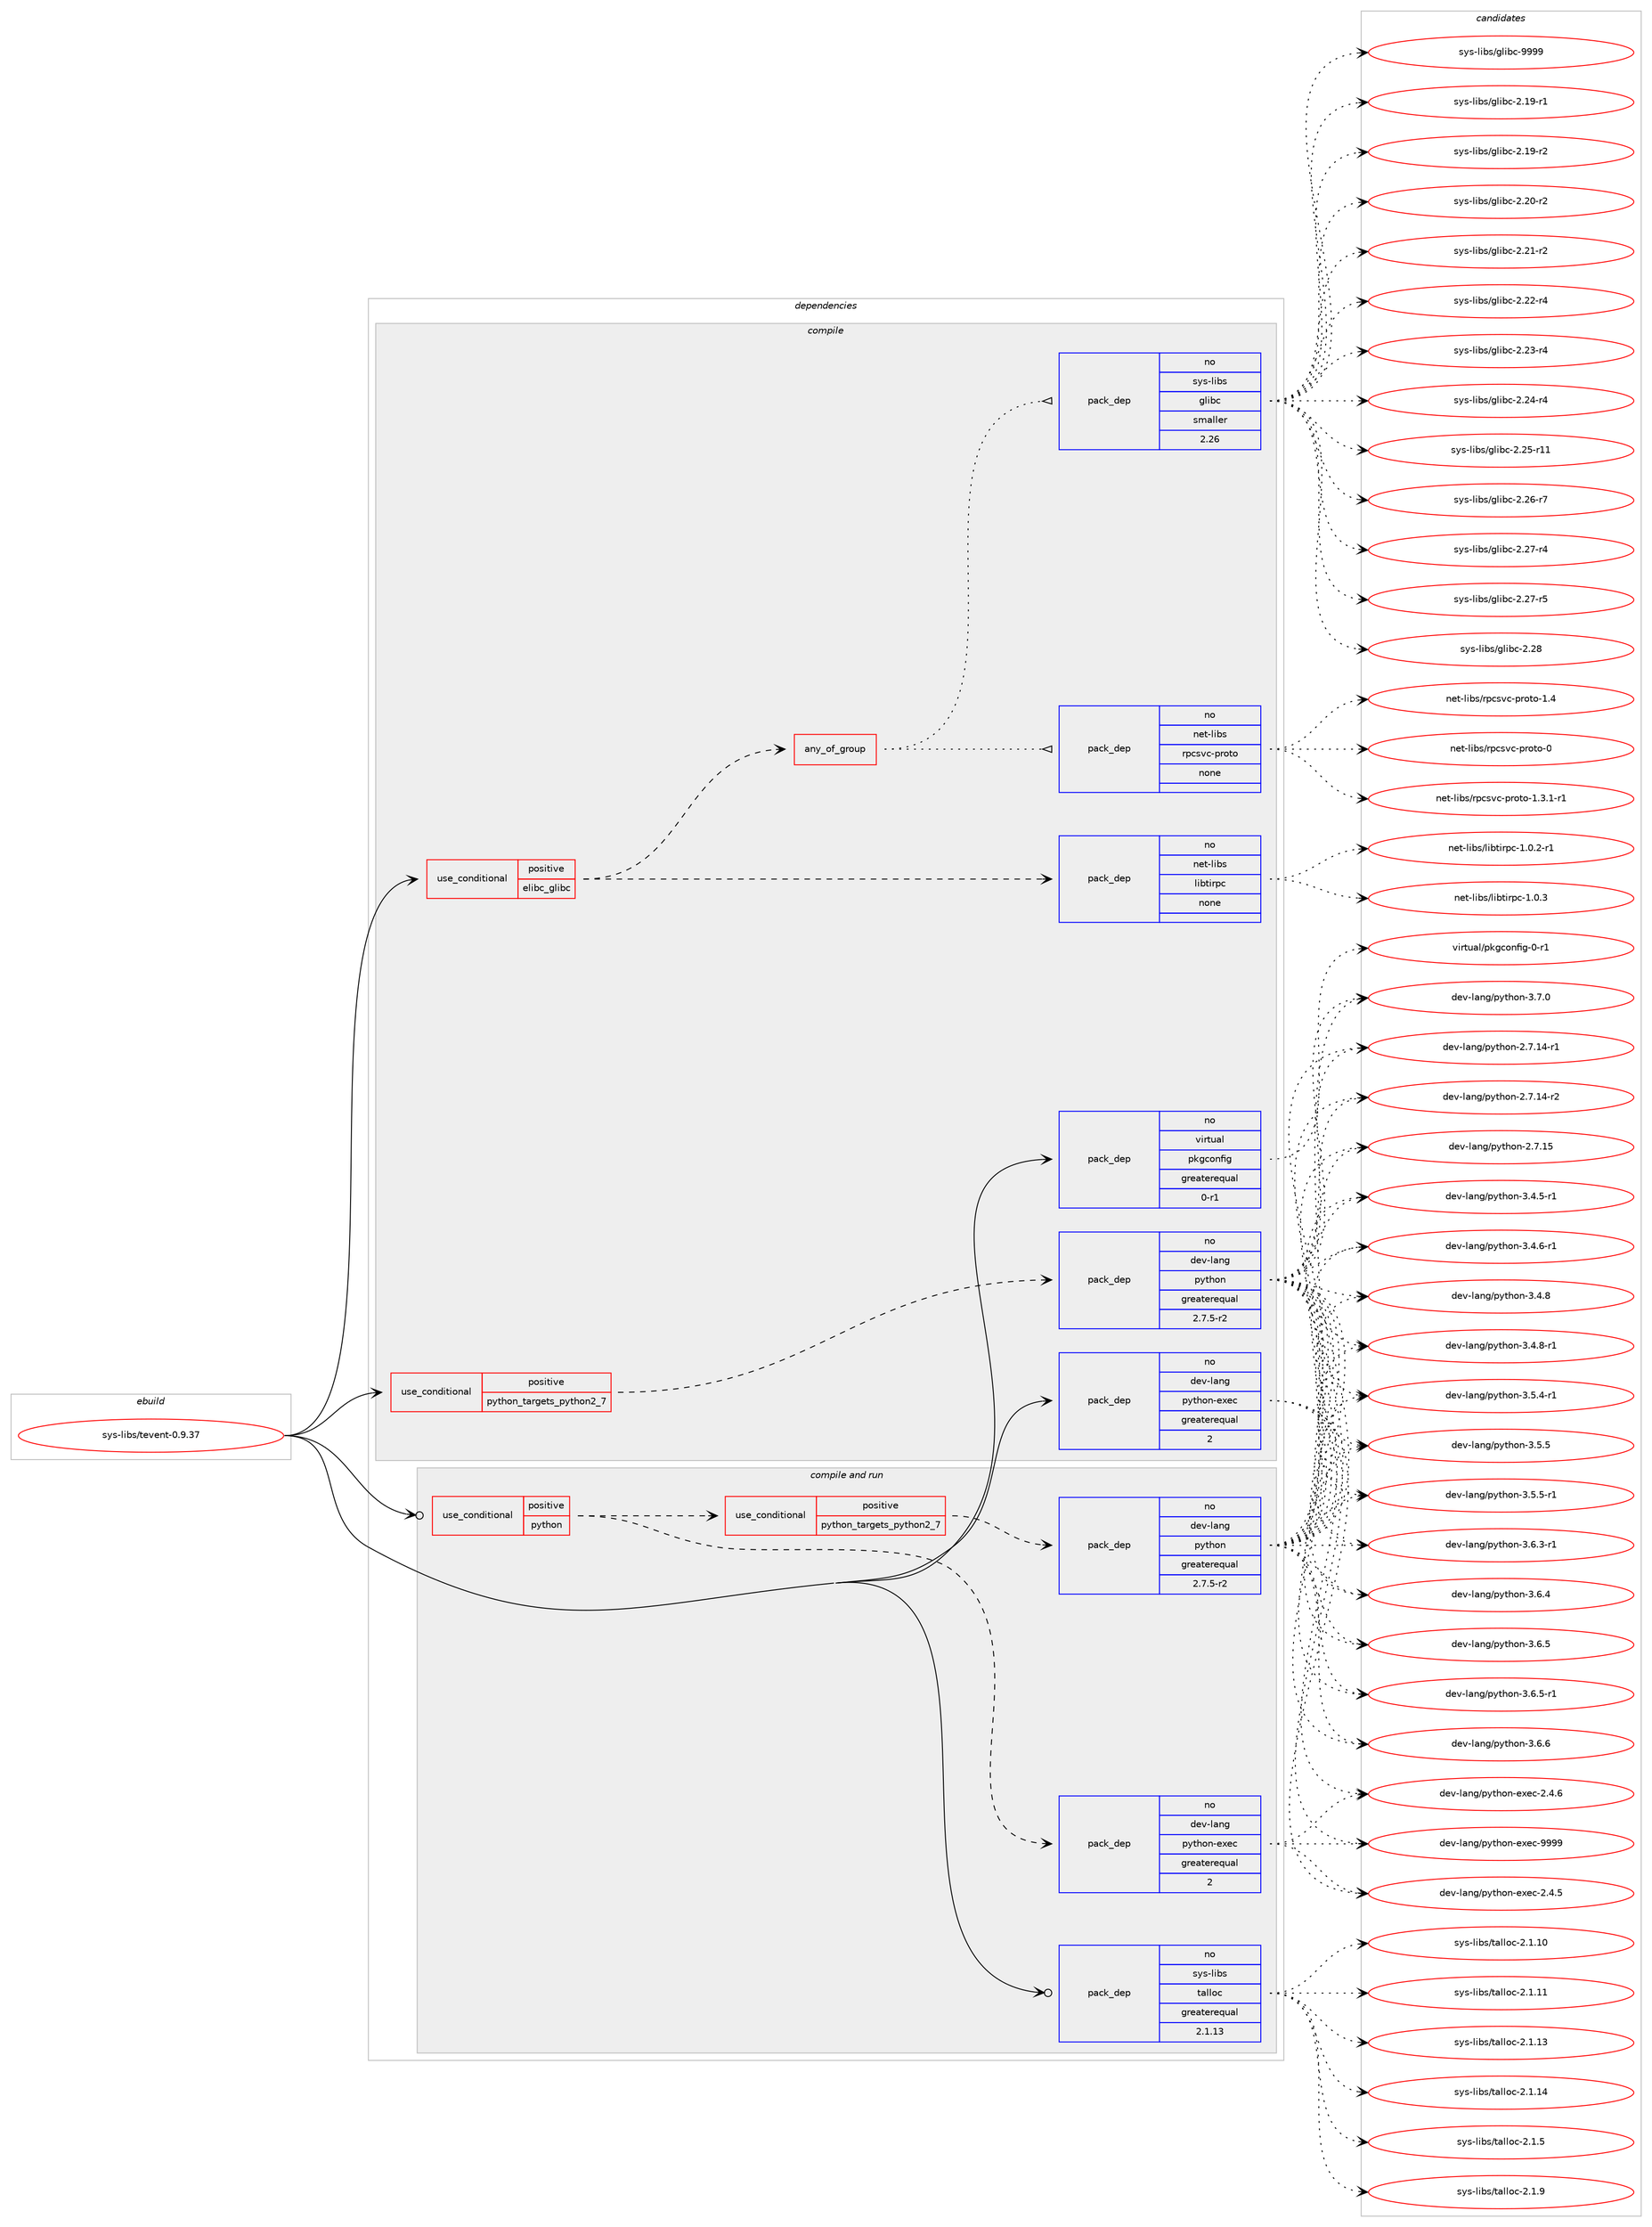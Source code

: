 digraph prolog {

# *************
# Graph options
# *************

newrank=true;
concentrate=true;
compound=true;
graph [rankdir=LR,fontname=Helvetica,fontsize=10,ranksep=1.5];#, ranksep=2.5, nodesep=0.2];
edge  [arrowhead=vee];
node  [fontname=Helvetica,fontsize=10];

# **********
# The ebuild
# **********

subgraph cluster_leftcol {
color=gray;
rank=same;
label=<<i>ebuild</i>>;
id [label="sys-libs/tevent-0.9.37", color=red, width=4, href="../sys-libs/tevent-0.9.37.svg"];
}

# ****************
# The dependencies
# ****************

subgraph cluster_midcol {
color=gray;
label=<<i>dependencies</i>>;
subgraph cluster_compile {
fillcolor="#eeeeee";
style=filled;
label=<<i>compile</i>>;
subgraph cond687 {
dependency3695 [label=<<TABLE BORDER="0" CELLBORDER="1" CELLSPACING="0" CELLPADDING="4"><TR><TD ROWSPAN="3" CELLPADDING="10">use_conditional</TD></TR><TR><TD>positive</TD></TR><TR><TD>elibc_glibc</TD></TR></TABLE>>, shape=none, color=red];
subgraph pack2954 {
dependency3696 [label=<<TABLE BORDER="0" CELLBORDER="1" CELLSPACING="0" CELLPADDING="4" WIDTH="220"><TR><TD ROWSPAN="6" CELLPADDING="30">pack_dep</TD></TR><TR><TD WIDTH="110">no</TD></TR><TR><TD>net-libs</TD></TR><TR><TD>libtirpc</TD></TR><TR><TD>none</TD></TR><TR><TD></TD></TR></TABLE>>, shape=none, color=blue];
}
dependency3695:e -> dependency3696:w [weight=20,style="dashed",arrowhead="vee"];
subgraph any54 {
dependency3697 [label=<<TABLE BORDER="0" CELLBORDER="1" CELLSPACING="0" CELLPADDING="4"><TR><TD CELLPADDING="10">any_of_group</TD></TR></TABLE>>, shape=none, color=red];subgraph pack2955 {
dependency3698 [label=<<TABLE BORDER="0" CELLBORDER="1" CELLSPACING="0" CELLPADDING="4" WIDTH="220"><TR><TD ROWSPAN="6" CELLPADDING="30">pack_dep</TD></TR><TR><TD WIDTH="110">no</TD></TR><TR><TD>net-libs</TD></TR><TR><TD>rpcsvc-proto</TD></TR><TR><TD>none</TD></TR><TR><TD></TD></TR></TABLE>>, shape=none, color=blue];
}
dependency3697:e -> dependency3698:w [weight=20,style="dotted",arrowhead="oinv"];
subgraph pack2956 {
dependency3699 [label=<<TABLE BORDER="0" CELLBORDER="1" CELLSPACING="0" CELLPADDING="4" WIDTH="220"><TR><TD ROWSPAN="6" CELLPADDING="30">pack_dep</TD></TR><TR><TD WIDTH="110">no</TD></TR><TR><TD>sys-libs</TD></TR><TR><TD>glibc</TD></TR><TR><TD>smaller</TD></TR><TR><TD>2.26</TD></TR></TABLE>>, shape=none, color=blue];
}
dependency3697:e -> dependency3699:w [weight=20,style="dotted",arrowhead="oinv"];
}
dependency3695:e -> dependency3697:w [weight=20,style="dashed",arrowhead="vee"];
}
id:e -> dependency3695:w [weight=20,style="solid",arrowhead="vee"];
subgraph cond688 {
dependency3700 [label=<<TABLE BORDER="0" CELLBORDER="1" CELLSPACING="0" CELLPADDING="4"><TR><TD ROWSPAN="3" CELLPADDING="10">use_conditional</TD></TR><TR><TD>positive</TD></TR><TR><TD>python_targets_python2_7</TD></TR></TABLE>>, shape=none, color=red];
subgraph pack2957 {
dependency3701 [label=<<TABLE BORDER="0" CELLBORDER="1" CELLSPACING="0" CELLPADDING="4" WIDTH="220"><TR><TD ROWSPAN="6" CELLPADDING="30">pack_dep</TD></TR><TR><TD WIDTH="110">no</TD></TR><TR><TD>dev-lang</TD></TR><TR><TD>python</TD></TR><TR><TD>greaterequal</TD></TR><TR><TD>2.7.5-r2</TD></TR></TABLE>>, shape=none, color=blue];
}
dependency3700:e -> dependency3701:w [weight=20,style="dashed",arrowhead="vee"];
}
id:e -> dependency3700:w [weight=20,style="solid",arrowhead="vee"];
subgraph pack2958 {
dependency3702 [label=<<TABLE BORDER="0" CELLBORDER="1" CELLSPACING="0" CELLPADDING="4" WIDTH="220"><TR><TD ROWSPAN="6" CELLPADDING="30">pack_dep</TD></TR><TR><TD WIDTH="110">no</TD></TR><TR><TD>dev-lang</TD></TR><TR><TD>python-exec</TD></TR><TR><TD>greaterequal</TD></TR><TR><TD>2</TD></TR></TABLE>>, shape=none, color=blue];
}
id:e -> dependency3702:w [weight=20,style="solid",arrowhead="vee"];
subgraph pack2959 {
dependency3703 [label=<<TABLE BORDER="0" CELLBORDER="1" CELLSPACING="0" CELLPADDING="4" WIDTH="220"><TR><TD ROWSPAN="6" CELLPADDING="30">pack_dep</TD></TR><TR><TD WIDTH="110">no</TD></TR><TR><TD>virtual</TD></TR><TR><TD>pkgconfig</TD></TR><TR><TD>greaterequal</TD></TR><TR><TD>0-r1</TD></TR></TABLE>>, shape=none, color=blue];
}
id:e -> dependency3703:w [weight=20,style="solid",arrowhead="vee"];
}
subgraph cluster_compileandrun {
fillcolor="#eeeeee";
style=filled;
label=<<i>compile and run</i>>;
subgraph cond689 {
dependency3704 [label=<<TABLE BORDER="0" CELLBORDER="1" CELLSPACING="0" CELLPADDING="4"><TR><TD ROWSPAN="3" CELLPADDING="10">use_conditional</TD></TR><TR><TD>positive</TD></TR><TR><TD>python</TD></TR></TABLE>>, shape=none, color=red];
subgraph cond690 {
dependency3705 [label=<<TABLE BORDER="0" CELLBORDER="1" CELLSPACING="0" CELLPADDING="4"><TR><TD ROWSPAN="3" CELLPADDING="10">use_conditional</TD></TR><TR><TD>positive</TD></TR><TR><TD>python_targets_python2_7</TD></TR></TABLE>>, shape=none, color=red];
subgraph pack2960 {
dependency3706 [label=<<TABLE BORDER="0" CELLBORDER="1" CELLSPACING="0" CELLPADDING="4" WIDTH="220"><TR><TD ROWSPAN="6" CELLPADDING="30">pack_dep</TD></TR><TR><TD WIDTH="110">no</TD></TR><TR><TD>dev-lang</TD></TR><TR><TD>python</TD></TR><TR><TD>greaterequal</TD></TR><TR><TD>2.7.5-r2</TD></TR></TABLE>>, shape=none, color=blue];
}
dependency3705:e -> dependency3706:w [weight=20,style="dashed",arrowhead="vee"];
}
dependency3704:e -> dependency3705:w [weight=20,style="dashed",arrowhead="vee"];
subgraph pack2961 {
dependency3707 [label=<<TABLE BORDER="0" CELLBORDER="1" CELLSPACING="0" CELLPADDING="4" WIDTH="220"><TR><TD ROWSPAN="6" CELLPADDING="30">pack_dep</TD></TR><TR><TD WIDTH="110">no</TD></TR><TR><TD>dev-lang</TD></TR><TR><TD>python-exec</TD></TR><TR><TD>greaterequal</TD></TR><TR><TD>2</TD></TR></TABLE>>, shape=none, color=blue];
}
dependency3704:e -> dependency3707:w [weight=20,style="dashed",arrowhead="vee"];
}
id:e -> dependency3704:w [weight=20,style="solid",arrowhead="odotvee"];
subgraph pack2962 {
dependency3708 [label=<<TABLE BORDER="0" CELLBORDER="1" CELLSPACING="0" CELLPADDING="4" WIDTH="220"><TR><TD ROWSPAN="6" CELLPADDING="30">pack_dep</TD></TR><TR><TD WIDTH="110">no</TD></TR><TR><TD>sys-libs</TD></TR><TR><TD>talloc</TD></TR><TR><TD>greaterequal</TD></TR><TR><TD>2.1.13</TD></TR></TABLE>>, shape=none, color=blue];
}
id:e -> dependency3708:w [weight=20,style="solid",arrowhead="odotvee"];
}
subgraph cluster_run {
fillcolor="#eeeeee";
style=filled;
label=<<i>run</i>>;
}
}

# **************
# The candidates
# **************

subgraph cluster_choices {
rank=same;
color=gray;
label=<<i>candidates</i>>;

subgraph choice2954 {
color=black;
nodesep=1;
choice11010111645108105981154710810598116105114112994549464846504511449 [label="net-libs/libtirpc-1.0.2-r1", color=red, width=4,href="../net-libs/libtirpc-1.0.2-r1.svg"];
choice1101011164510810598115471081059811610511411299454946484651 [label="net-libs/libtirpc-1.0.3", color=red, width=4,href="../net-libs/libtirpc-1.0.3.svg"];
dependency3696:e -> choice11010111645108105981154710810598116105114112994549464846504511449:w [style=dotted,weight="100"];
dependency3696:e -> choice1101011164510810598115471081059811610511411299454946484651:w [style=dotted,weight="100"];
}
subgraph choice2955 {
color=black;
nodesep=1;
choice1101011164510810598115471141129911511899451121141111161114548 [label="net-libs/rpcsvc-proto-0", color=red, width=4,href="../net-libs/rpcsvc-proto-0.svg"];
choice1101011164510810598115471141129911511899451121141111161114549465146494511449 [label="net-libs/rpcsvc-proto-1.3.1-r1", color=red, width=4,href="../net-libs/rpcsvc-proto-1.3.1-r1.svg"];
choice11010111645108105981154711411299115118994511211411111611145494652 [label="net-libs/rpcsvc-proto-1.4", color=red, width=4,href="../net-libs/rpcsvc-proto-1.4.svg"];
dependency3698:e -> choice1101011164510810598115471141129911511899451121141111161114548:w [style=dotted,weight="100"];
dependency3698:e -> choice1101011164510810598115471141129911511899451121141111161114549465146494511449:w [style=dotted,weight="100"];
dependency3698:e -> choice11010111645108105981154711411299115118994511211411111611145494652:w [style=dotted,weight="100"];
}
subgraph choice2956 {
color=black;
nodesep=1;
choice115121115451081059811547103108105989945504649574511449 [label="sys-libs/glibc-2.19-r1", color=red, width=4,href="../sys-libs/glibc-2.19-r1.svg"];
choice115121115451081059811547103108105989945504649574511450 [label="sys-libs/glibc-2.19-r2", color=red, width=4,href="../sys-libs/glibc-2.19-r2.svg"];
choice115121115451081059811547103108105989945504650484511450 [label="sys-libs/glibc-2.20-r2", color=red, width=4,href="../sys-libs/glibc-2.20-r2.svg"];
choice115121115451081059811547103108105989945504650494511450 [label="sys-libs/glibc-2.21-r2", color=red, width=4,href="../sys-libs/glibc-2.21-r2.svg"];
choice115121115451081059811547103108105989945504650504511452 [label="sys-libs/glibc-2.22-r4", color=red, width=4,href="../sys-libs/glibc-2.22-r4.svg"];
choice115121115451081059811547103108105989945504650514511452 [label="sys-libs/glibc-2.23-r4", color=red, width=4,href="../sys-libs/glibc-2.23-r4.svg"];
choice115121115451081059811547103108105989945504650524511452 [label="sys-libs/glibc-2.24-r4", color=red, width=4,href="../sys-libs/glibc-2.24-r4.svg"];
choice11512111545108105981154710310810598994550465053451144949 [label="sys-libs/glibc-2.25-r11", color=red, width=4,href="../sys-libs/glibc-2.25-r11.svg"];
choice115121115451081059811547103108105989945504650544511455 [label="sys-libs/glibc-2.26-r7", color=red, width=4,href="../sys-libs/glibc-2.26-r7.svg"];
choice115121115451081059811547103108105989945504650554511452 [label="sys-libs/glibc-2.27-r4", color=red, width=4,href="../sys-libs/glibc-2.27-r4.svg"];
choice115121115451081059811547103108105989945504650554511453 [label="sys-libs/glibc-2.27-r5", color=red, width=4,href="../sys-libs/glibc-2.27-r5.svg"];
choice11512111545108105981154710310810598994550465056 [label="sys-libs/glibc-2.28", color=red, width=4,href="../sys-libs/glibc-2.28.svg"];
choice11512111545108105981154710310810598994557575757 [label="sys-libs/glibc-9999", color=red, width=4,href="../sys-libs/glibc-9999.svg"];
dependency3699:e -> choice115121115451081059811547103108105989945504649574511449:w [style=dotted,weight="100"];
dependency3699:e -> choice115121115451081059811547103108105989945504649574511450:w [style=dotted,weight="100"];
dependency3699:e -> choice115121115451081059811547103108105989945504650484511450:w [style=dotted,weight="100"];
dependency3699:e -> choice115121115451081059811547103108105989945504650494511450:w [style=dotted,weight="100"];
dependency3699:e -> choice115121115451081059811547103108105989945504650504511452:w [style=dotted,weight="100"];
dependency3699:e -> choice115121115451081059811547103108105989945504650514511452:w [style=dotted,weight="100"];
dependency3699:e -> choice115121115451081059811547103108105989945504650524511452:w [style=dotted,weight="100"];
dependency3699:e -> choice11512111545108105981154710310810598994550465053451144949:w [style=dotted,weight="100"];
dependency3699:e -> choice115121115451081059811547103108105989945504650544511455:w [style=dotted,weight="100"];
dependency3699:e -> choice115121115451081059811547103108105989945504650554511452:w [style=dotted,weight="100"];
dependency3699:e -> choice115121115451081059811547103108105989945504650554511453:w [style=dotted,weight="100"];
dependency3699:e -> choice11512111545108105981154710310810598994550465056:w [style=dotted,weight="100"];
dependency3699:e -> choice11512111545108105981154710310810598994557575757:w [style=dotted,weight="100"];
}
subgraph choice2957 {
color=black;
nodesep=1;
choice100101118451089711010347112121116104111110455046554649524511449 [label="dev-lang/python-2.7.14-r1", color=red, width=4,href="../dev-lang/python-2.7.14-r1.svg"];
choice100101118451089711010347112121116104111110455046554649524511450 [label="dev-lang/python-2.7.14-r2", color=red, width=4,href="../dev-lang/python-2.7.14-r2.svg"];
choice10010111845108971101034711212111610411111045504655464953 [label="dev-lang/python-2.7.15", color=red, width=4,href="../dev-lang/python-2.7.15.svg"];
choice1001011184510897110103471121211161041111104551465246534511449 [label="dev-lang/python-3.4.5-r1", color=red, width=4,href="../dev-lang/python-3.4.5-r1.svg"];
choice1001011184510897110103471121211161041111104551465246544511449 [label="dev-lang/python-3.4.6-r1", color=red, width=4,href="../dev-lang/python-3.4.6-r1.svg"];
choice100101118451089711010347112121116104111110455146524656 [label="dev-lang/python-3.4.8", color=red, width=4,href="../dev-lang/python-3.4.8.svg"];
choice1001011184510897110103471121211161041111104551465246564511449 [label="dev-lang/python-3.4.8-r1", color=red, width=4,href="../dev-lang/python-3.4.8-r1.svg"];
choice1001011184510897110103471121211161041111104551465346524511449 [label="dev-lang/python-3.5.4-r1", color=red, width=4,href="../dev-lang/python-3.5.4-r1.svg"];
choice100101118451089711010347112121116104111110455146534653 [label="dev-lang/python-3.5.5", color=red, width=4,href="../dev-lang/python-3.5.5.svg"];
choice1001011184510897110103471121211161041111104551465346534511449 [label="dev-lang/python-3.5.5-r1", color=red, width=4,href="../dev-lang/python-3.5.5-r1.svg"];
choice1001011184510897110103471121211161041111104551465446514511449 [label="dev-lang/python-3.6.3-r1", color=red, width=4,href="../dev-lang/python-3.6.3-r1.svg"];
choice100101118451089711010347112121116104111110455146544652 [label="dev-lang/python-3.6.4", color=red, width=4,href="../dev-lang/python-3.6.4.svg"];
choice100101118451089711010347112121116104111110455146544653 [label="dev-lang/python-3.6.5", color=red, width=4,href="../dev-lang/python-3.6.5.svg"];
choice1001011184510897110103471121211161041111104551465446534511449 [label="dev-lang/python-3.6.5-r1", color=red, width=4,href="../dev-lang/python-3.6.5-r1.svg"];
choice100101118451089711010347112121116104111110455146544654 [label="dev-lang/python-3.6.6", color=red, width=4,href="../dev-lang/python-3.6.6.svg"];
choice100101118451089711010347112121116104111110455146554648 [label="dev-lang/python-3.7.0", color=red, width=4,href="../dev-lang/python-3.7.0.svg"];
dependency3701:e -> choice100101118451089711010347112121116104111110455046554649524511449:w [style=dotted,weight="100"];
dependency3701:e -> choice100101118451089711010347112121116104111110455046554649524511450:w [style=dotted,weight="100"];
dependency3701:e -> choice10010111845108971101034711212111610411111045504655464953:w [style=dotted,weight="100"];
dependency3701:e -> choice1001011184510897110103471121211161041111104551465246534511449:w [style=dotted,weight="100"];
dependency3701:e -> choice1001011184510897110103471121211161041111104551465246544511449:w [style=dotted,weight="100"];
dependency3701:e -> choice100101118451089711010347112121116104111110455146524656:w [style=dotted,weight="100"];
dependency3701:e -> choice1001011184510897110103471121211161041111104551465246564511449:w [style=dotted,weight="100"];
dependency3701:e -> choice1001011184510897110103471121211161041111104551465346524511449:w [style=dotted,weight="100"];
dependency3701:e -> choice100101118451089711010347112121116104111110455146534653:w [style=dotted,weight="100"];
dependency3701:e -> choice1001011184510897110103471121211161041111104551465346534511449:w [style=dotted,weight="100"];
dependency3701:e -> choice1001011184510897110103471121211161041111104551465446514511449:w [style=dotted,weight="100"];
dependency3701:e -> choice100101118451089711010347112121116104111110455146544652:w [style=dotted,weight="100"];
dependency3701:e -> choice100101118451089711010347112121116104111110455146544653:w [style=dotted,weight="100"];
dependency3701:e -> choice1001011184510897110103471121211161041111104551465446534511449:w [style=dotted,weight="100"];
dependency3701:e -> choice100101118451089711010347112121116104111110455146544654:w [style=dotted,weight="100"];
dependency3701:e -> choice100101118451089711010347112121116104111110455146554648:w [style=dotted,weight="100"];
}
subgraph choice2958 {
color=black;
nodesep=1;
choice1001011184510897110103471121211161041111104510112010199455046524653 [label="dev-lang/python-exec-2.4.5", color=red, width=4,href="../dev-lang/python-exec-2.4.5.svg"];
choice1001011184510897110103471121211161041111104510112010199455046524654 [label="dev-lang/python-exec-2.4.6", color=red, width=4,href="../dev-lang/python-exec-2.4.6.svg"];
choice10010111845108971101034711212111610411111045101120101994557575757 [label="dev-lang/python-exec-9999", color=red, width=4,href="../dev-lang/python-exec-9999.svg"];
dependency3702:e -> choice1001011184510897110103471121211161041111104510112010199455046524653:w [style=dotted,weight="100"];
dependency3702:e -> choice1001011184510897110103471121211161041111104510112010199455046524654:w [style=dotted,weight="100"];
dependency3702:e -> choice10010111845108971101034711212111610411111045101120101994557575757:w [style=dotted,weight="100"];
}
subgraph choice2959 {
color=black;
nodesep=1;
choice11810511411611797108471121071039911111010210510345484511449 [label="virtual/pkgconfig-0-r1", color=red, width=4,href="../virtual/pkgconfig-0-r1.svg"];
dependency3703:e -> choice11810511411611797108471121071039911111010210510345484511449:w [style=dotted,weight="100"];
}
subgraph choice2960 {
color=black;
nodesep=1;
choice100101118451089711010347112121116104111110455046554649524511449 [label="dev-lang/python-2.7.14-r1", color=red, width=4,href="../dev-lang/python-2.7.14-r1.svg"];
choice100101118451089711010347112121116104111110455046554649524511450 [label="dev-lang/python-2.7.14-r2", color=red, width=4,href="../dev-lang/python-2.7.14-r2.svg"];
choice10010111845108971101034711212111610411111045504655464953 [label="dev-lang/python-2.7.15", color=red, width=4,href="../dev-lang/python-2.7.15.svg"];
choice1001011184510897110103471121211161041111104551465246534511449 [label="dev-lang/python-3.4.5-r1", color=red, width=4,href="../dev-lang/python-3.4.5-r1.svg"];
choice1001011184510897110103471121211161041111104551465246544511449 [label="dev-lang/python-3.4.6-r1", color=red, width=4,href="../dev-lang/python-3.4.6-r1.svg"];
choice100101118451089711010347112121116104111110455146524656 [label="dev-lang/python-3.4.8", color=red, width=4,href="../dev-lang/python-3.4.8.svg"];
choice1001011184510897110103471121211161041111104551465246564511449 [label="dev-lang/python-3.4.8-r1", color=red, width=4,href="../dev-lang/python-3.4.8-r1.svg"];
choice1001011184510897110103471121211161041111104551465346524511449 [label="dev-lang/python-3.5.4-r1", color=red, width=4,href="../dev-lang/python-3.5.4-r1.svg"];
choice100101118451089711010347112121116104111110455146534653 [label="dev-lang/python-3.5.5", color=red, width=4,href="../dev-lang/python-3.5.5.svg"];
choice1001011184510897110103471121211161041111104551465346534511449 [label="dev-lang/python-3.5.5-r1", color=red, width=4,href="../dev-lang/python-3.5.5-r1.svg"];
choice1001011184510897110103471121211161041111104551465446514511449 [label="dev-lang/python-3.6.3-r1", color=red, width=4,href="../dev-lang/python-3.6.3-r1.svg"];
choice100101118451089711010347112121116104111110455146544652 [label="dev-lang/python-3.6.4", color=red, width=4,href="../dev-lang/python-3.6.4.svg"];
choice100101118451089711010347112121116104111110455146544653 [label="dev-lang/python-3.6.5", color=red, width=4,href="../dev-lang/python-3.6.5.svg"];
choice1001011184510897110103471121211161041111104551465446534511449 [label="dev-lang/python-3.6.5-r1", color=red, width=4,href="../dev-lang/python-3.6.5-r1.svg"];
choice100101118451089711010347112121116104111110455146544654 [label="dev-lang/python-3.6.6", color=red, width=4,href="../dev-lang/python-3.6.6.svg"];
choice100101118451089711010347112121116104111110455146554648 [label="dev-lang/python-3.7.0", color=red, width=4,href="../dev-lang/python-3.7.0.svg"];
dependency3706:e -> choice100101118451089711010347112121116104111110455046554649524511449:w [style=dotted,weight="100"];
dependency3706:e -> choice100101118451089711010347112121116104111110455046554649524511450:w [style=dotted,weight="100"];
dependency3706:e -> choice10010111845108971101034711212111610411111045504655464953:w [style=dotted,weight="100"];
dependency3706:e -> choice1001011184510897110103471121211161041111104551465246534511449:w [style=dotted,weight="100"];
dependency3706:e -> choice1001011184510897110103471121211161041111104551465246544511449:w [style=dotted,weight="100"];
dependency3706:e -> choice100101118451089711010347112121116104111110455146524656:w [style=dotted,weight="100"];
dependency3706:e -> choice1001011184510897110103471121211161041111104551465246564511449:w [style=dotted,weight="100"];
dependency3706:e -> choice1001011184510897110103471121211161041111104551465346524511449:w [style=dotted,weight="100"];
dependency3706:e -> choice100101118451089711010347112121116104111110455146534653:w [style=dotted,weight="100"];
dependency3706:e -> choice1001011184510897110103471121211161041111104551465346534511449:w [style=dotted,weight="100"];
dependency3706:e -> choice1001011184510897110103471121211161041111104551465446514511449:w [style=dotted,weight="100"];
dependency3706:e -> choice100101118451089711010347112121116104111110455146544652:w [style=dotted,weight="100"];
dependency3706:e -> choice100101118451089711010347112121116104111110455146544653:w [style=dotted,weight="100"];
dependency3706:e -> choice1001011184510897110103471121211161041111104551465446534511449:w [style=dotted,weight="100"];
dependency3706:e -> choice100101118451089711010347112121116104111110455146544654:w [style=dotted,weight="100"];
dependency3706:e -> choice100101118451089711010347112121116104111110455146554648:w [style=dotted,weight="100"];
}
subgraph choice2961 {
color=black;
nodesep=1;
choice1001011184510897110103471121211161041111104510112010199455046524653 [label="dev-lang/python-exec-2.4.5", color=red, width=4,href="../dev-lang/python-exec-2.4.5.svg"];
choice1001011184510897110103471121211161041111104510112010199455046524654 [label="dev-lang/python-exec-2.4.6", color=red, width=4,href="../dev-lang/python-exec-2.4.6.svg"];
choice10010111845108971101034711212111610411111045101120101994557575757 [label="dev-lang/python-exec-9999", color=red, width=4,href="../dev-lang/python-exec-9999.svg"];
dependency3707:e -> choice1001011184510897110103471121211161041111104510112010199455046524653:w [style=dotted,weight="100"];
dependency3707:e -> choice1001011184510897110103471121211161041111104510112010199455046524654:w [style=dotted,weight="100"];
dependency3707:e -> choice10010111845108971101034711212111610411111045101120101994557575757:w [style=dotted,weight="100"];
}
subgraph choice2962 {
color=black;
nodesep=1;
choice115121115451081059811547116971081081119945504649464948 [label="sys-libs/talloc-2.1.10", color=red, width=4,href="../sys-libs/talloc-2.1.10.svg"];
choice115121115451081059811547116971081081119945504649464949 [label="sys-libs/talloc-2.1.11", color=red, width=4,href="../sys-libs/talloc-2.1.11.svg"];
choice115121115451081059811547116971081081119945504649464951 [label="sys-libs/talloc-2.1.13", color=red, width=4,href="../sys-libs/talloc-2.1.13.svg"];
choice115121115451081059811547116971081081119945504649464952 [label="sys-libs/talloc-2.1.14", color=red, width=4,href="../sys-libs/talloc-2.1.14.svg"];
choice1151211154510810598115471169710810811199455046494653 [label="sys-libs/talloc-2.1.5", color=red, width=4,href="../sys-libs/talloc-2.1.5.svg"];
choice1151211154510810598115471169710810811199455046494657 [label="sys-libs/talloc-2.1.9", color=red, width=4,href="../sys-libs/talloc-2.1.9.svg"];
dependency3708:e -> choice115121115451081059811547116971081081119945504649464948:w [style=dotted,weight="100"];
dependency3708:e -> choice115121115451081059811547116971081081119945504649464949:w [style=dotted,weight="100"];
dependency3708:e -> choice115121115451081059811547116971081081119945504649464951:w [style=dotted,weight="100"];
dependency3708:e -> choice115121115451081059811547116971081081119945504649464952:w [style=dotted,weight="100"];
dependency3708:e -> choice1151211154510810598115471169710810811199455046494653:w [style=dotted,weight="100"];
dependency3708:e -> choice1151211154510810598115471169710810811199455046494657:w [style=dotted,weight="100"];
}
}

}
